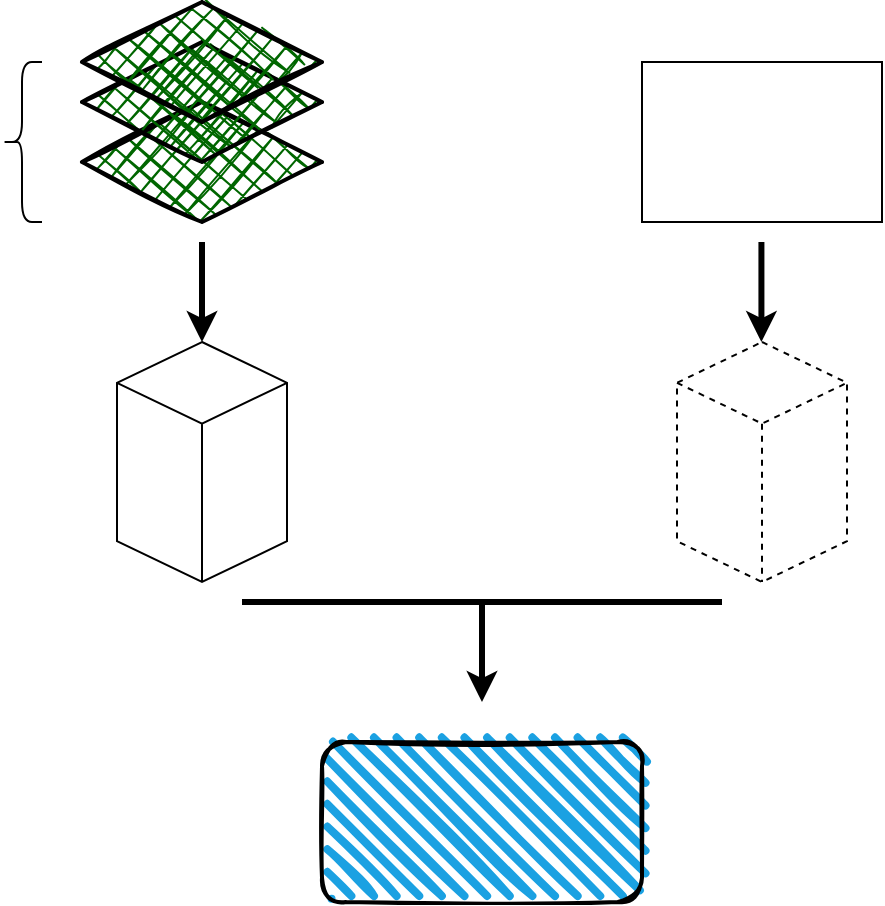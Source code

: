 <mxfile version="28.2.5">
  <diagram name="Page-1" id="5Wq4rCirBcs_7Kx6MRLl">
    <mxGraphModel dx="1366" dy="735" grid="1" gridSize="10" guides="1" tooltips="1" connect="1" arrows="1" fold="1" page="1" pageScale="1" pageWidth="1100" pageHeight="850" math="0" shadow="0">
      <root>
        <mxCell id="0" />
        <mxCell id="1" parent="0" />
        <mxCell id="HaeFooOfq4on6CiuENx2-18" value="" style="rhombus;whiteSpace=wrap;html=1;strokeWidth=2;fillWeight=-1;hachureGap=8;fillStyle=cross-hatch;fillColor=#006600;sketch=1;" vertex="1" parent="1">
          <mxGeometry x="280" y="140" width="120" height="60" as="geometry" />
        </mxCell>
        <mxCell id="HaeFooOfq4on6CiuENx2-17" value="" style="rhombus;whiteSpace=wrap;html=1;strokeWidth=2;fillWeight=-1;hachureGap=8;fillStyle=cross-hatch;fillColor=#006600;sketch=1;" vertex="1" parent="1">
          <mxGeometry x="280" y="110" width="120" height="60" as="geometry" />
        </mxCell>
        <mxCell id="HaeFooOfq4on6CiuENx2-4" value="" style="shape=curlyBracket;whiteSpace=wrap;html=1;rounded=1;labelPosition=left;verticalLabelPosition=middle;align=right;verticalAlign=middle;" vertex="1" parent="1">
          <mxGeometry x="240" y="120" width="20" height="80" as="geometry" />
        </mxCell>
        <mxCell id="HaeFooOfq4on6CiuENx2-6" value="" style="rounded=0;whiteSpace=wrap;html=1;" vertex="1" parent="1">
          <mxGeometry x="560" y="120" width="120" height="80" as="geometry" />
        </mxCell>
        <mxCell id="HaeFooOfq4on6CiuENx2-8" value="" style="html=1;whiteSpace=wrap;shape=isoCube2;backgroundOutline=1;isoAngle=15;" vertex="1" parent="1">
          <mxGeometry x="297.5" y="260" width="85" height="120" as="geometry" />
        </mxCell>
        <mxCell id="HaeFooOfq4on6CiuENx2-9" value="" style="html=1;whiteSpace=wrap;shape=isoCube2;backgroundOutline=1;isoAngle=15;dashed=1;" vertex="1" parent="1">
          <mxGeometry x="577.5" y="260" width="85" height="120" as="geometry" />
        </mxCell>
        <mxCell id="HaeFooOfq4on6CiuENx2-10" value="" style="endArrow=classic;html=1;rounded=0;strokeWidth=3;" edge="1" parent="1" target="HaeFooOfq4on6CiuENx2-8">
          <mxGeometry width="50" height="50" relative="1" as="geometry">
            <mxPoint x="340" y="210" as="sourcePoint" />
            <mxPoint x="570" y="430" as="targetPoint" />
          </mxGeometry>
        </mxCell>
        <mxCell id="HaeFooOfq4on6CiuENx2-11" value="" style="endArrow=classic;html=1;rounded=0;strokeWidth=3;" edge="1" parent="1">
          <mxGeometry width="50" height="50" relative="1" as="geometry">
            <mxPoint x="619.71" y="210" as="sourcePoint" />
            <mxPoint x="619.71" y="260" as="targetPoint" />
          </mxGeometry>
        </mxCell>
        <mxCell id="HaeFooOfq4on6CiuENx2-12" value="" style="endArrow=none;html=1;rounded=0;strokeWidth=3;" edge="1" parent="1">
          <mxGeometry width="50" height="50" relative="1" as="geometry">
            <mxPoint x="360" y="390" as="sourcePoint" />
            <mxPoint x="600" y="390" as="targetPoint" />
          </mxGeometry>
        </mxCell>
        <mxCell id="HaeFooOfq4on6CiuENx2-13" value="" style="endArrow=classic;html=1;rounded=0;strokeWidth=3;" edge="1" parent="1">
          <mxGeometry width="50" height="50" relative="1" as="geometry">
            <mxPoint x="480" y="390" as="sourcePoint" />
            <mxPoint x="480" y="440" as="targetPoint" />
          </mxGeometry>
        </mxCell>
        <mxCell id="HaeFooOfq4on6CiuENx2-15" value="" style="rounded=1;whiteSpace=wrap;html=1;strokeWidth=2;fillWeight=4;hachureGap=8;hachureAngle=45;fillColor=#1ba1e2;sketch=1;" vertex="1" parent="1">
          <mxGeometry x="400" y="460" width="160" height="80" as="geometry" />
        </mxCell>
        <mxCell id="HaeFooOfq4on6CiuENx2-16" value="" style="rhombus;whiteSpace=wrap;html=1;strokeWidth=2;fillWeight=-1;hachureGap=8;fillStyle=cross-hatch;fillColor=#006600;sketch=1;" vertex="1" parent="1">
          <mxGeometry x="280" y="90" width="120" height="60" as="geometry" />
        </mxCell>
      </root>
    </mxGraphModel>
  </diagram>
</mxfile>
